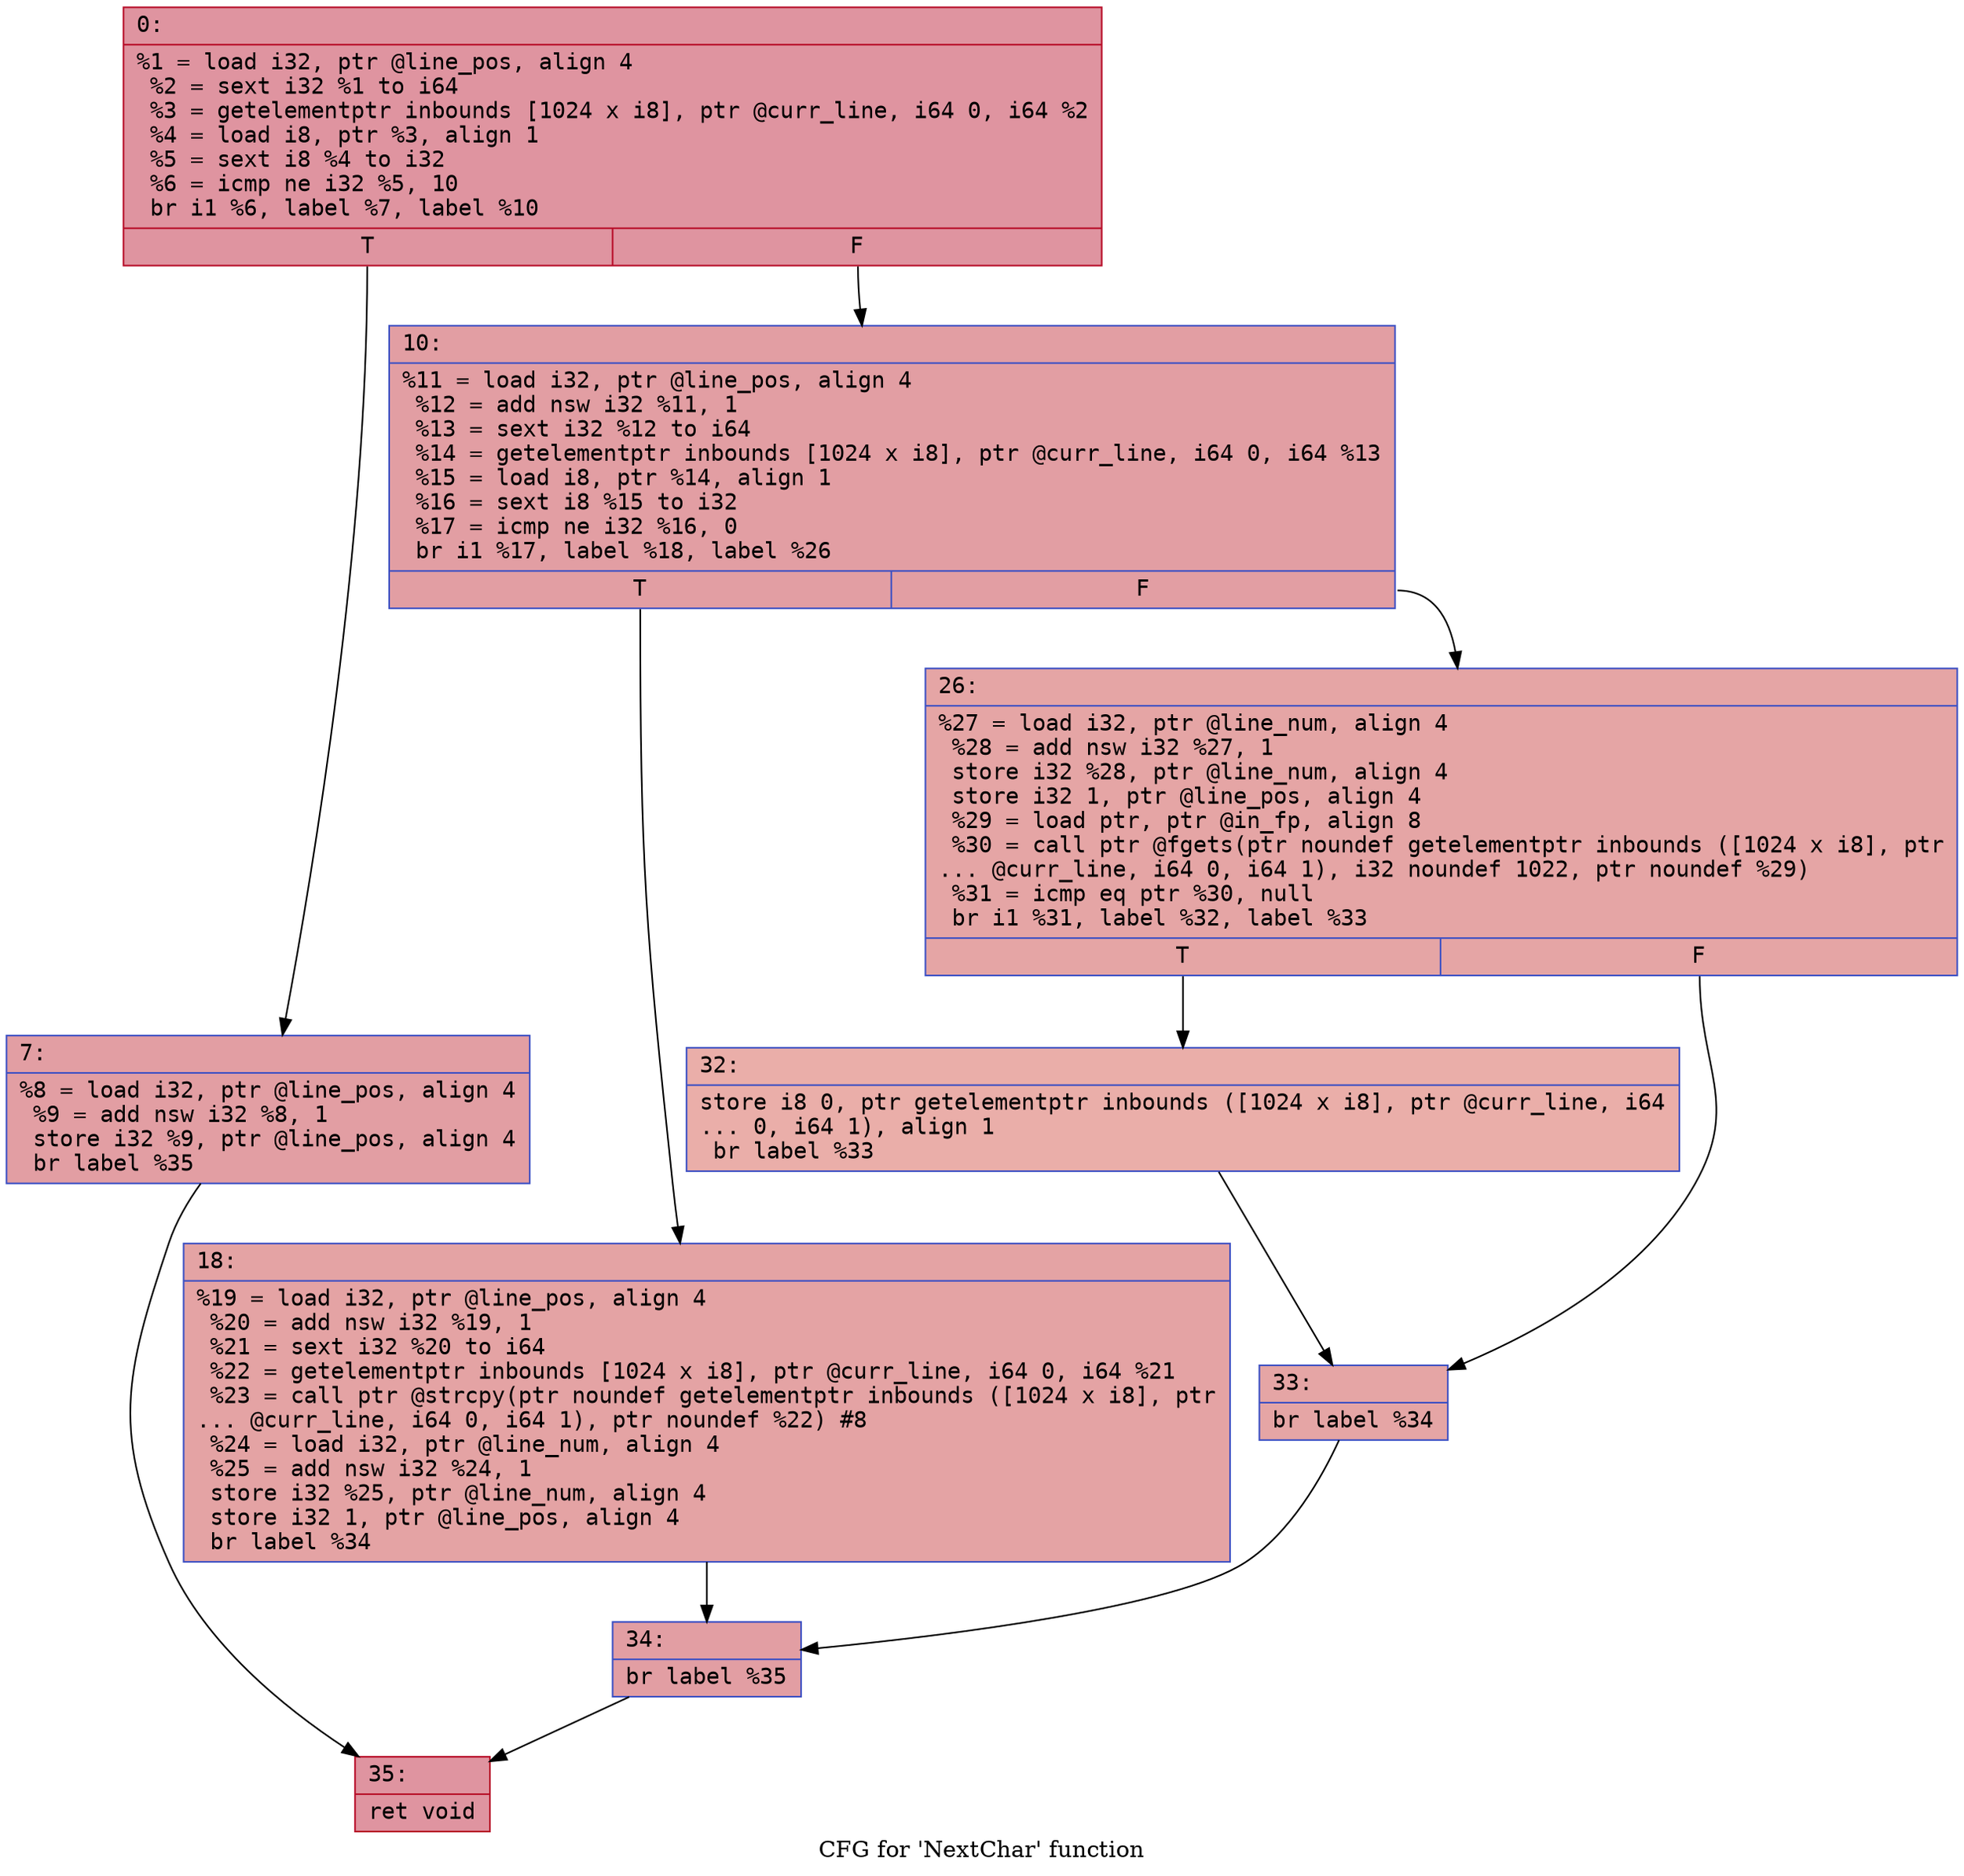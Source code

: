 digraph "CFG for 'NextChar' function" {
	label="CFG for 'NextChar' function";

	Node0x6000005a6e40 [shape=record,color="#b70d28ff", style=filled, fillcolor="#b70d2870" fontname="Courier",label="{0:\l|  %1 = load i32, ptr @line_pos, align 4\l  %2 = sext i32 %1 to i64\l  %3 = getelementptr inbounds [1024 x i8], ptr @curr_line, i64 0, i64 %2\l  %4 = load i8, ptr %3, align 1\l  %5 = sext i8 %4 to i32\l  %6 = icmp ne i32 %5, 10\l  br i1 %6, label %7, label %10\l|{<s0>T|<s1>F}}"];
	Node0x6000005a6e40:s0 -> Node0x6000005a6e90[tooltip="0 -> 7\nProbability 50.00%" ];
	Node0x6000005a6e40:s1 -> Node0x6000005a6ee0[tooltip="0 -> 10\nProbability 50.00%" ];
	Node0x6000005a6e90 [shape=record,color="#3d50c3ff", style=filled, fillcolor="#be242e70" fontname="Courier",label="{7:\l|  %8 = load i32, ptr @line_pos, align 4\l  %9 = add nsw i32 %8, 1\l  store i32 %9, ptr @line_pos, align 4\l  br label %35\l}"];
	Node0x6000005a6e90 -> Node0x6000005a70c0[tooltip="7 -> 35\nProbability 100.00%" ];
	Node0x6000005a6ee0 [shape=record,color="#3d50c3ff", style=filled, fillcolor="#be242e70" fontname="Courier",label="{10:\l|  %11 = load i32, ptr @line_pos, align 4\l  %12 = add nsw i32 %11, 1\l  %13 = sext i32 %12 to i64\l  %14 = getelementptr inbounds [1024 x i8], ptr @curr_line, i64 0, i64 %13\l  %15 = load i8, ptr %14, align 1\l  %16 = sext i8 %15 to i32\l  %17 = icmp ne i32 %16, 0\l  br i1 %17, label %18, label %26\l|{<s0>T|<s1>F}}"];
	Node0x6000005a6ee0:s0 -> Node0x6000005a6f30[tooltip="10 -> 18\nProbability 62.50%" ];
	Node0x6000005a6ee0:s1 -> Node0x6000005a6f80[tooltip="10 -> 26\nProbability 37.50%" ];
	Node0x6000005a6f30 [shape=record,color="#3d50c3ff", style=filled, fillcolor="#c32e3170" fontname="Courier",label="{18:\l|  %19 = load i32, ptr @line_pos, align 4\l  %20 = add nsw i32 %19, 1\l  %21 = sext i32 %20 to i64\l  %22 = getelementptr inbounds [1024 x i8], ptr @curr_line, i64 0, i64 %21\l  %23 = call ptr @strcpy(ptr noundef getelementptr inbounds ([1024 x i8], ptr\l... @curr_line, i64 0, i64 1), ptr noundef %22) #8\l  %24 = load i32, ptr @line_num, align 4\l  %25 = add nsw i32 %24, 1\l  store i32 %25, ptr @line_num, align 4\l  store i32 1, ptr @line_pos, align 4\l  br label %34\l}"];
	Node0x6000005a6f30 -> Node0x6000005a7070[tooltip="18 -> 34\nProbability 100.00%" ];
	Node0x6000005a6f80 [shape=record,color="#3d50c3ff", style=filled, fillcolor="#c5333470" fontname="Courier",label="{26:\l|  %27 = load i32, ptr @line_num, align 4\l  %28 = add nsw i32 %27, 1\l  store i32 %28, ptr @line_num, align 4\l  store i32 1, ptr @line_pos, align 4\l  %29 = load ptr, ptr @in_fp, align 8\l  %30 = call ptr @fgets(ptr noundef getelementptr inbounds ([1024 x i8], ptr\l... @curr_line, i64 0, i64 1), i32 noundef 1022, ptr noundef %29)\l  %31 = icmp eq ptr %30, null\l  br i1 %31, label %32, label %33\l|{<s0>T|<s1>F}}"];
	Node0x6000005a6f80:s0 -> Node0x6000005a6fd0[tooltip="26 -> 32\nProbability 37.50%" ];
	Node0x6000005a6f80:s1 -> Node0x6000005a7020[tooltip="26 -> 33\nProbability 62.50%" ];
	Node0x6000005a6fd0 [shape=record,color="#3d50c3ff", style=filled, fillcolor="#d0473d70" fontname="Courier",label="{32:\l|  store i8 0, ptr getelementptr inbounds ([1024 x i8], ptr @curr_line, i64\l... 0, i64 1), align 1\l  br label %33\l}"];
	Node0x6000005a6fd0 -> Node0x6000005a7020[tooltip="32 -> 33\nProbability 100.00%" ];
	Node0x6000005a7020 [shape=record,color="#3d50c3ff", style=filled, fillcolor="#c5333470" fontname="Courier",label="{33:\l|  br label %34\l}"];
	Node0x6000005a7020 -> Node0x6000005a7070[tooltip="33 -> 34\nProbability 100.00%" ];
	Node0x6000005a7070 [shape=record,color="#3d50c3ff", style=filled, fillcolor="#be242e70" fontname="Courier",label="{34:\l|  br label %35\l}"];
	Node0x6000005a7070 -> Node0x6000005a70c0[tooltip="34 -> 35\nProbability 100.00%" ];
	Node0x6000005a70c0 [shape=record,color="#b70d28ff", style=filled, fillcolor="#b70d2870" fontname="Courier",label="{35:\l|  ret void\l}"];
}
